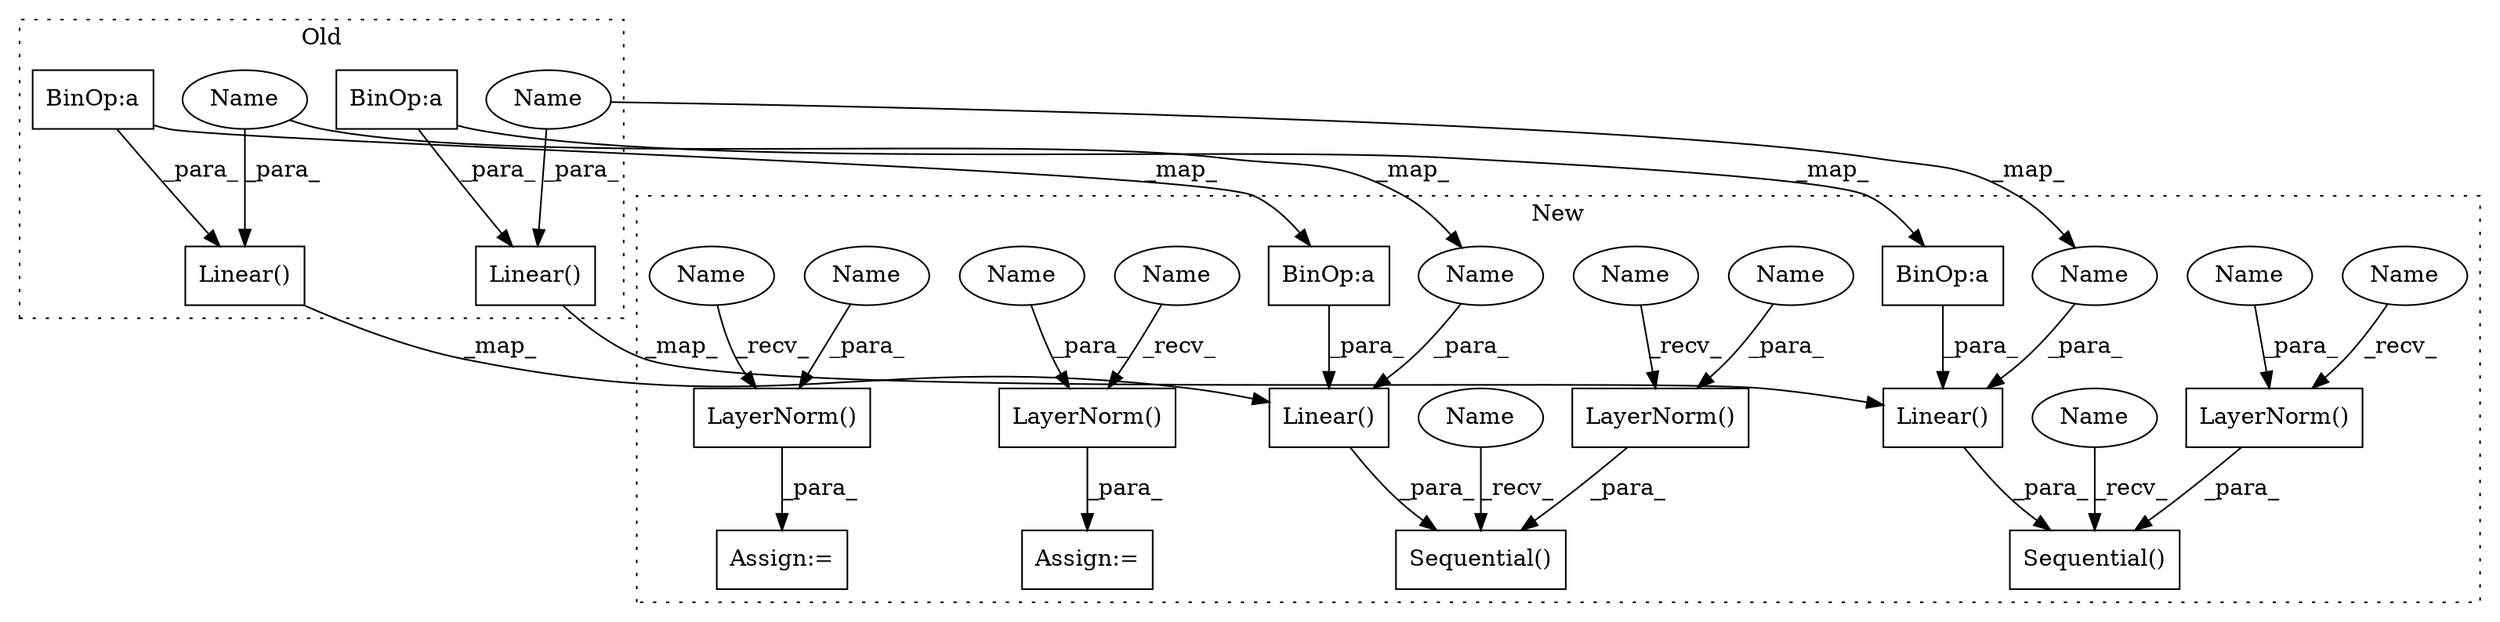 digraph G {
subgraph cluster0 {
1 [label="Linear()" a="75" s="1419,1514" l="23,34" shape="box"];
5 [label="BinOp:a" a="82" s="1460" l="3" shape="box"];
7 [label="Linear()" a="75" s="1573,1668" l="23,34" shape="box"];
10 [label="BinOp:a" a="82" s="1614" l="3" shape="box"];
23 [label="Name" a="87" s="1496" l="18" shape="ellipse"];
24 [label="Name" a="87" s="1650" l="18" shape="ellipse"];
label = "Old";
style="dotted";
}
subgraph cluster1 {
2 [label="Linear()" a="75" s="1569,1672" l="27,29" shape="box"];
3 [label="Sequential()" a="75" s="1542,1747" l="27,10" shape="box"];
4 [label="BinOp:a" a="82" s="1614" l="3" shape="box"];
6 [label="Linear()" a="75" s="1809,1912" l="27,29" shape="box"];
8 [label="Sequential()" a="75" s="1782,1987" l="27,10" shape="box"];
9 [label="LayerNorm()" a="75" s="1483,1515" l="13,1" shape="box"];
11 [label="BinOp:a" a="82" s="1854" l="3" shape="box"];
12 [label="LayerNorm()" a="75" s="1288,1320" l="13,1" shape="box"];
13 [label="Assign:=" a="68" s="1285" l="3" shape="box"];
14 [label="LayerNorm()" a="75" s="1715,1746" l="13,1" shape="box"];
15 [label="Assign:=" a="68" s="1480" l="3" shape="box"];
16 [label="LayerNorm()" a="75" s="1955,1986" l="13,1" shape="box"];
17 [label="Name" a="87" s="1288" l="2" shape="ellipse"];
18 [label="Name" a="87" s="1715" l="2" shape="ellipse"];
19 [label="Name" a="87" s="1955" l="2" shape="ellipse"];
20 [label="Name" a="87" s="1542" l="2" shape="ellipse"];
21 [label="Name" a="87" s="1782" l="2" shape="ellipse"];
22 [label="Name" a="87" s="1483" l="2" shape="ellipse"];
25 [label="Name" a="87" s="1968" l="18" shape="ellipse"];
26 [label="Name" a="87" s="1894" l="18" shape="ellipse"];
27 [label="Name" a="87" s="1654" l="18" shape="ellipse"];
28 [label="Name" a="87" s="1728" l="18" shape="ellipse"];
29 [label="Name" a="87" s="1301" l="19" shape="ellipse"];
30 [label="Name" a="87" s="1496" l="19" shape="ellipse"];
label = "New";
style="dotted";
}
1 -> 2 [label="_map_"];
2 -> 3 [label="_para_"];
4 -> 2 [label="_para_"];
5 -> 1 [label="_para_"];
5 -> 4 [label="_map_"];
6 -> 8 [label="_para_"];
7 -> 6 [label="_map_"];
9 -> 15 [label="_para_"];
10 -> 7 [label="_para_"];
10 -> 11 [label="_map_"];
11 -> 6 [label="_para_"];
12 -> 13 [label="_para_"];
14 -> 3 [label="_para_"];
16 -> 8 [label="_para_"];
17 -> 12 [label="_recv_"];
18 -> 14 [label="_recv_"];
19 -> 16 [label="_recv_"];
20 -> 3 [label="_recv_"];
21 -> 8 [label="_recv_"];
22 -> 9 [label="_recv_"];
23 -> 1 [label="_para_"];
23 -> 27 [label="_map_"];
24 -> 26 [label="_map_"];
24 -> 7 [label="_para_"];
25 -> 16 [label="_para_"];
26 -> 6 [label="_para_"];
27 -> 2 [label="_para_"];
28 -> 14 [label="_para_"];
29 -> 12 [label="_para_"];
30 -> 9 [label="_para_"];
}